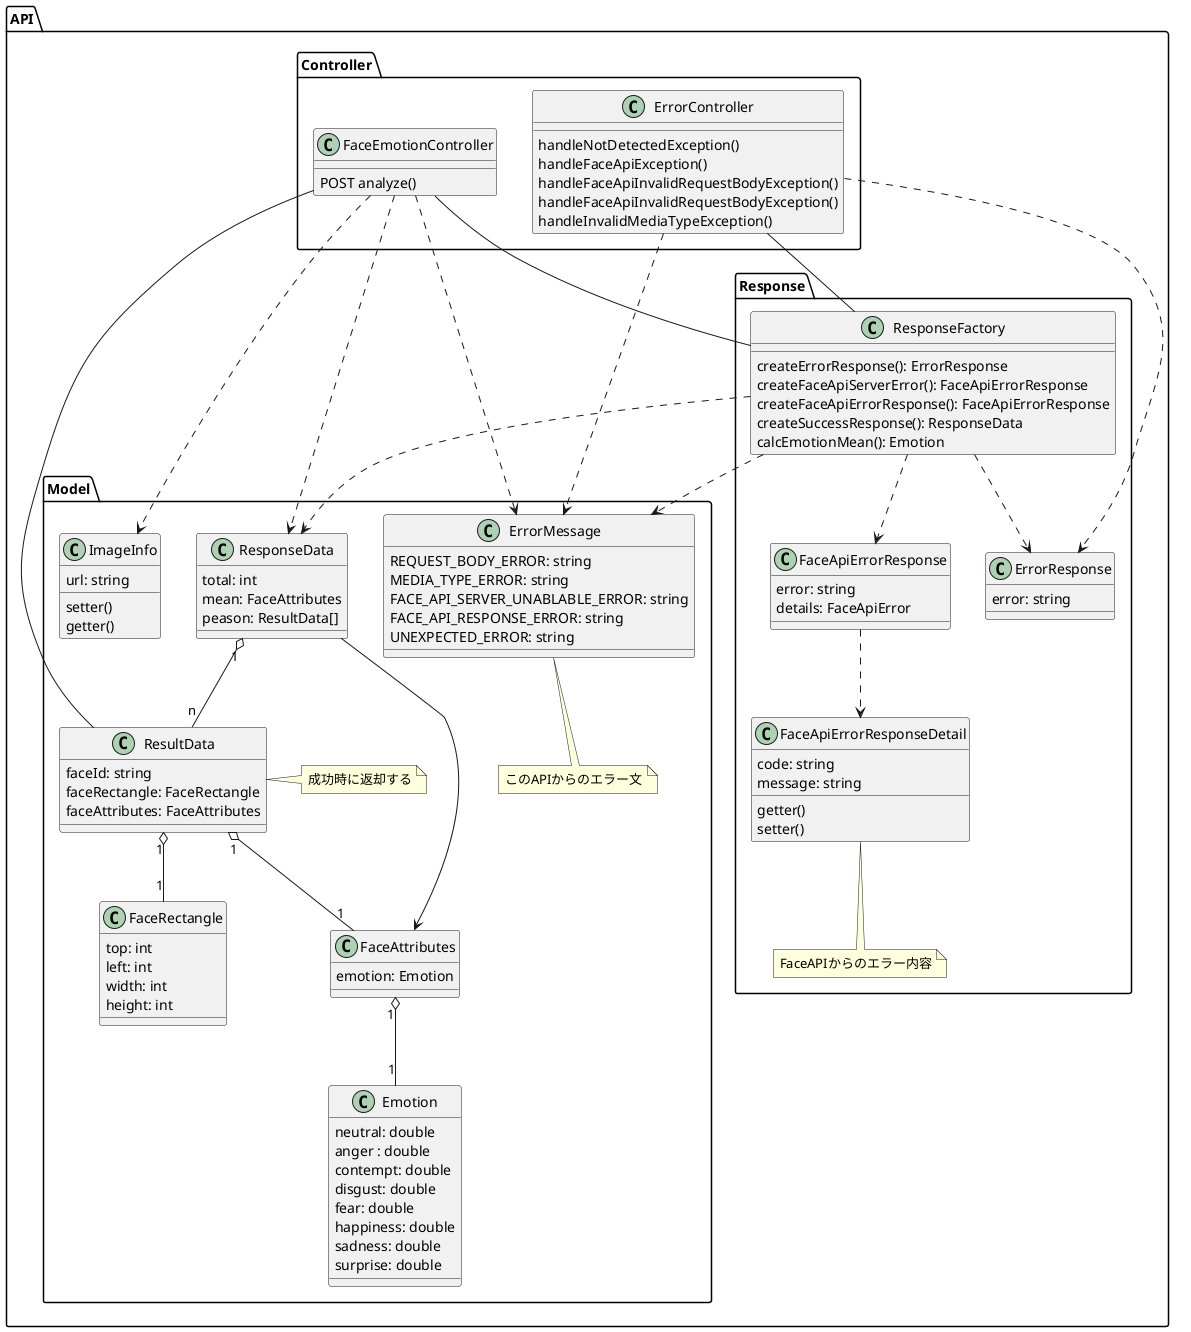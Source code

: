 @startuml Face Emotion Analyzer API

' サーバーサイド
package "API" {

    package "Controller" {
        class FaceEmotionController {
            POST analyze()
        }

        class ErrorController {
            handleNotDetectedException()
            handleFaceApiException()
            handleFaceApiInvalidRequestBodyException()
            handleFaceApiInvalidRequestBodyException()
            handleInvalidMediaTypeException()
        }
    }

    package "Response" {

        class ResponseFactory {
            createErrorResponse(): ErrorResponse
            createFaceApiServerError(): FaceApiErrorResponse
            createFaceApiErrorResponse(): FaceApiErrorResponse
            createSuccessResponse(): ResponseData
            calcEmotionMean(): Emotion
        }

        class FaceApiErrorResponseDetail {
            code: string
            message: string
            getter()
            setter()
        }
        note bottom: FaceAPIからのエラー内容

        class ErrorResponse {
            error: string
        }

        class FaceApiErrorResponse {
            error: string
            details: FaceApiError
        }

    }


    package "Model" {
        class ResponseData {
            total: int
            mean: FaceAttributes
            peason: ResultData[]
        }

        class ResultData {
            faceId: string
            faceRectangle: FaceRectangle
            faceAttributes: FaceAttributes
        }
        note right: 成功時に返却する

        class FaceRectangle {
            top: int
            left: int
            width: int
            height: int
        }

        class FaceAttributes {
            emotion: Emotion
        }

        class Emotion {
            neutral: double
            anger : double
            contempt: double
            disgust: double
            fear: double
            happiness: double
            sadness: double
            surprise: double
        }

        class ImageInfo {
            url: string
            setter()
            getter()
        }

        
        class ErrorMessage {
            REQUEST_BODY_ERROR: string
            MEDIA_TYPE_ERROR: string
            FACE_API_SERVER_UNABLABLE_ERROR: string
            FACE_API_RESPONSE_ERROR: string
            UNEXPECTED_ERROR: string
        }
        note bottom: このAPIからのエラー文
        
    }

}

ResponseData "1" o-- "n" ResultData
ResponseData --> FaceAttributes
ResultData "1" o-- "1" FaceRectangle
ResultData "1" o-- "1" FaceAttributes
FaceAttributes "1" o-- "1" Emotion

ResponseFactory ..> ErrorMessage
ResponseFactory ..> ErrorResponse
ResponseFactory ..> FaceApiErrorResponse
ResponseFactory ..> ResponseData

FaceEmotionController -- ResponseFactory
FaceEmotionController ..> ErrorMessage
FaceEmotionController ..> ImageInfo
FaceEmotionController -- ResultData
FaceEmotionController ..> ResponseData

ErrorController -- ResponseFactory
ErrorController ..> ErrorMessage
ErrorController ..> ErrorResponse

FaceApiErrorResponse ..> FaceApiErrorResponseDetail

@enduml